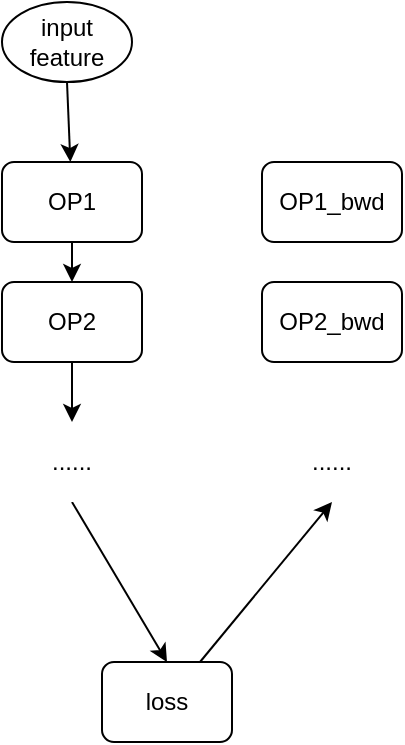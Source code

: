 <mxfile version="28.0.6">
  <diagram name="第 1 页" id="OoaUT_aOYlyeEdyREh90">
    <mxGraphModel dx="1425" dy="739" grid="1" gridSize="10" guides="1" tooltips="1" connect="1" arrows="1" fold="1" page="1" pageScale="1" pageWidth="827" pageHeight="1169" math="0" shadow="0">
      <root>
        <mxCell id="0" />
        <mxCell id="1" parent="0" />
        <mxCell id="4tHnzic4T1DWHJhX2jMt-5" style="rounded=0;orthogonalLoop=1;jettySize=auto;html=1;exitX=0.5;exitY=1;exitDx=0;exitDy=0;" edge="1" parent="1" source="4tHnzic4T1DWHJhX2jMt-2" target="4tHnzic4T1DWHJhX2jMt-4">
          <mxGeometry relative="1" as="geometry" />
        </mxCell>
        <mxCell id="4tHnzic4T1DWHJhX2jMt-2" value="OP1" style="rounded=1;whiteSpace=wrap;html=1;" vertex="1" parent="1">
          <mxGeometry x="160" y="170" width="70" height="40" as="geometry" />
        </mxCell>
        <mxCell id="4tHnzic4T1DWHJhX2jMt-9" style="edgeStyle=orthogonalEdgeStyle;rounded=0;orthogonalLoop=1;jettySize=auto;html=1;exitX=0.5;exitY=1;exitDx=0;exitDy=0;entryX=0.5;entryY=0;entryDx=0;entryDy=0;" edge="1" parent="1" source="4tHnzic4T1DWHJhX2jMt-4" target="4tHnzic4T1DWHJhX2jMt-8">
          <mxGeometry relative="1" as="geometry" />
        </mxCell>
        <mxCell id="4tHnzic4T1DWHJhX2jMt-4" value="OP2" style="rounded=1;whiteSpace=wrap;html=1;" vertex="1" parent="1">
          <mxGeometry x="160" y="230" width="70" height="40" as="geometry" />
        </mxCell>
        <mxCell id="4tHnzic4T1DWHJhX2jMt-7" style="rounded=0;orthogonalLoop=1;jettySize=auto;html=1;exitX=0.5;exitY=1;exitDx=0;exitDy=0;" edge="1" parent="1" source="4tHnzic4T1DWHJhX2jMt-6" target="4tHnzic4T1DWHJhX2jMt-2">
          <mxGeometry relative="1" as="geometry" />
        </mxCell>
        <mxCell id="4tHnzic4T1DWHJhX2jMt-6" value="input feature" style="ellipse;whiteSpace=wrap;html=1;" vertex="1" parent="1">
          <mxGeometry x="160" y="90" width="65" height="40" as="geometry" />
        </mxCell>
        <mxCell id="4tHnzic4T1DWHJhX2jMt-11" style="rounded=0;orthogonalLoop=1;jettySize=auto;html=1;exitX=0.5;exitY=1;exitDx=0;exitDy=0;entryX=0.5;entryY=0;entryDx=0;entryDy=0;" edge="1" parent="1" source="4tHnzic4T1DWHJhX2jMt-8" target="4tHnzic4T1DWHJhX2jMt-10">
          <mxGeometry relative="1" as="geometry" />
        </mxCell>
        <mxCell id="4tHnzic4T1DWHJhX2jMt-8" value="......" style="rounded=1;whiteSpace=wrap;html=1;strokeColor=none;" vertex="1" parent="1">
          <mxGeometry x="160" y="300" width="70" height="40" as="geometry" />
        </mxCell>
        <mxCell id="4tHnzic4T1DWHJhX2jMt-16" style="rounded=0;orthogonalLoop=1;jettySize=auto;html=1;entryX=0.5;entryY=1;entryDx=0;entryDy=0;" edge="1" parent="1" source="4tHnzic4T1DWHJhX2jMt-10" target="4tHnzic4T1DWHJhX2jMt-15">
          <mxGeometry relative="1" as="geometry" />
        </mxCell>
        <mxCell id="4tHnzic4T1DWHJhX2jMt-10" value="loss" style="rounded=1;whiteSpace=wrap;html=1;" vertex="1" parent="1">
          <mxGeometry x="210" y="420" width="65" height="40" as="geometry" />
        </mxCell>
        <mxCell id="4tHnzic4T1DWHJhX2jMt-12" value="&lt;div&gt;OP2_bwd&lt;/div&gt;" style="rounded=1;whiteSpace=wrap;html=1;" vertex="1" parent="1">
          <mxGeometry x="290" y="230" width="70" height="40" as="geometry" />
        </mxCell>
        <mxCell id="4tHnzic4T1DWHJhX2jMt-13" value="OP1_bwd" style="rounded=1;whiteSpace=wrap;html=1;" vertex="1" parent="1">
          <mxGeometry x="290" y="170" width="70" height="40" as="geometry" />
        </mxCell>
        <mxCell id="4tHnzic4T1DWHJhX2jMt-15" value="......" style="rounded=1;whiteSpace=wrap;html=1;strokeColor=none;" vertex="1" parent="1">
          <mxGeometry x="290" y="300" width="70" height="40" as="geometry" />
        </mxCell>
      </root>
    </mxGraphModel>
  </diagram>
</mxfile>

